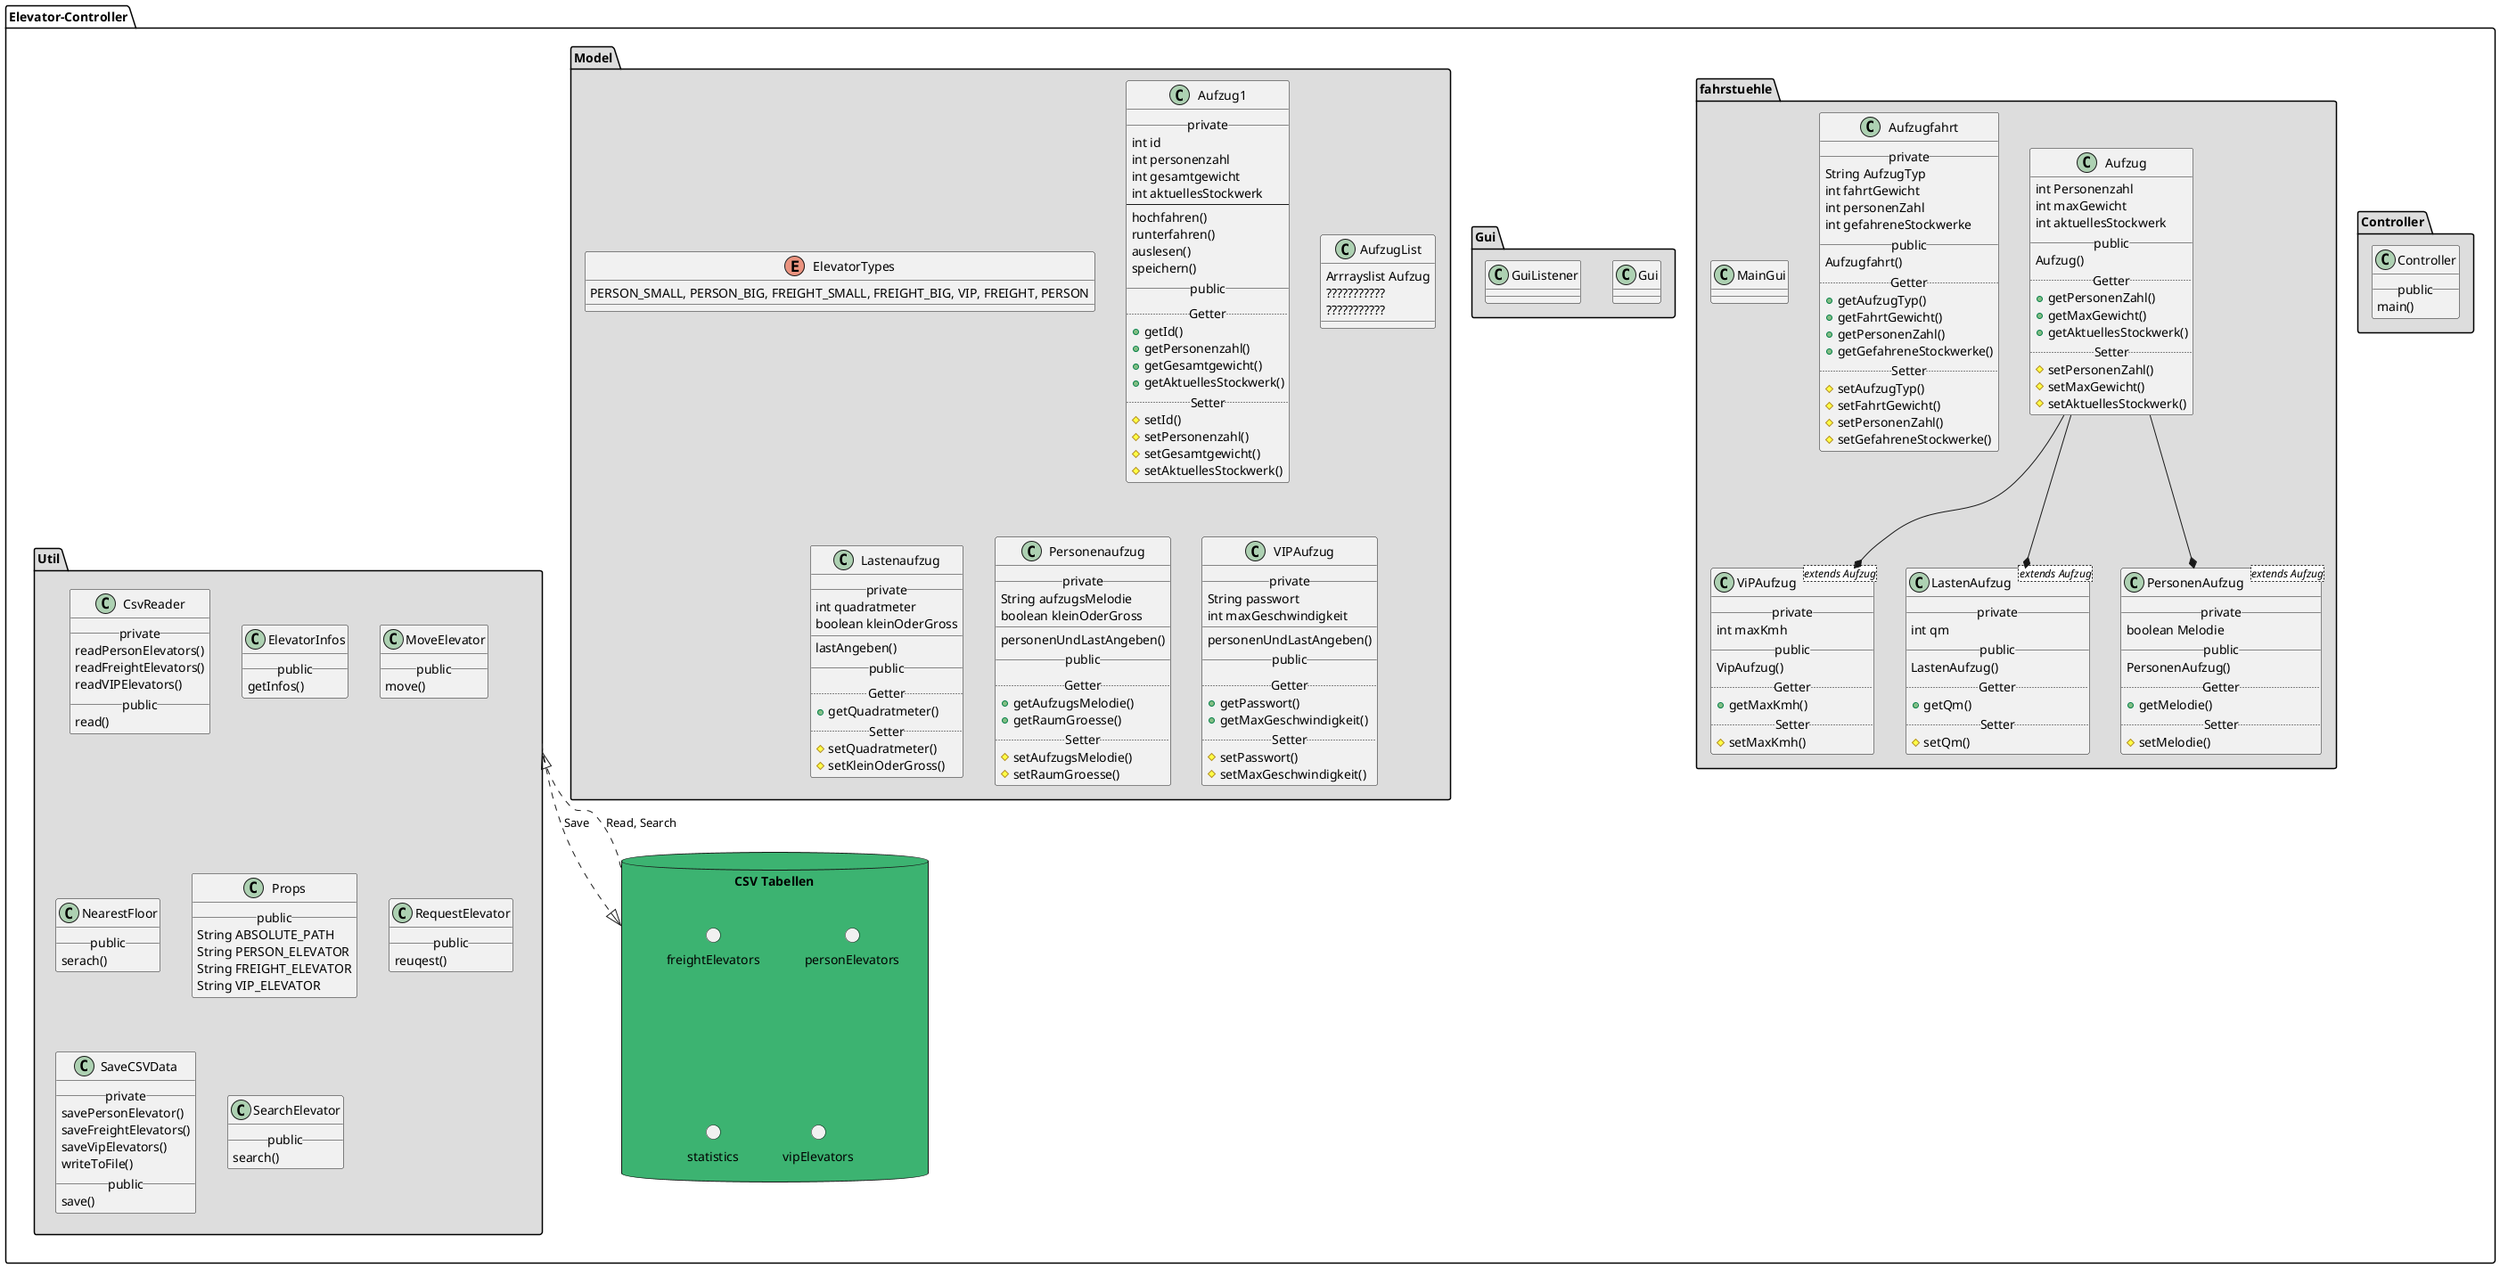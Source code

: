 Klassendiagramm unseres Projektes

@startuml
package "Elevator-Controller"  {
package "Controller" #DDDDDD{
class Controller {
__public__
main()
}
}
package "fahrstuehle"#DDDDDD{
class Aufzug {
int Personenzahl
int maxGewicht
int aktuellesStockwerk
__public__
Aufzug()
..Getter..
+getPersonenZahl()
+getMaxGewicht()
+getAktuellesStockwerk()
..Setter..
#setPersonenZahl()
#setMaxGewicht()
#setAktuellesStockwerk()
}

class Aufzugfahrt {
__private__
String AufzugTyp
int fahrtGewicht
int personenZahl
int gefahreneStockwerke
__public__
Aufzugfahrt()
..Getter..
+getAufzugTyp()
+getFahrtGewicht()
+getPersonenZahl()
+getGefahreneStockwerke()
..Setter..
#setAufzugTyp()
#setFahrtGewicht()
#setPersonenZahl()
#setGefahreneStockwerke()
}

class LastenAufzug<extends Aufzug>{
__private__
int qm
__public__
LastenAufzug()
..Getter..
+getQm()
..Setter..
#setQm()
}
class MainGui
class PersonenAufzug<extends Aufzug>{
__private__
boolean Melodie
__public__
PersonenAufzug()
..Getter..
+getMelodie()
..Setter..
#setMelodie()
}

class ViPAufzug<extends Aufzug>{
__private__
int maxKmh
__public__
VipAufzug()
..Getter..
+getMaxKmh()
..Setter..
#setMaxKmh()
}
}

package "Gui"#DDDDDD{
class Gui
class GuiListener
}

package "Model"#DDDDDD{
class Aufzug1 {
__private__
int id
int personenzahl
int gesamtgewicht
int aktuellesStockwerk
--
hochfahren()
runterfahren()
auslesen()
speichern()
__public__
..Getter..
+getId()
+getPersonenzahl()
+getGesamtgewicht()
+getAktuellesStockwerk()
..Setter..
#setId()
#setPersonenzahl()
#setGesamtgewicht()
#setAktuellesStockwerk()
}
class AufzugList {
Arrrayslist Aufzug
???????????
???????????
}
enum ElevatorTypes {
PERSON_SMALL, PERSON_BIG, FREIGHT_SMALL, FREIGHT_BIG, VIP, FREIGHT, PERSON

}
class Lastenaufzug {
__private__
int quadratmeter
boolean kleinOderGross
__
lastAngeben()
__public__
..Getter..
+getQuadratmeter()
..Setter..
#setQuadratmeter()
#setKleinOderGross()
}
class Personenaufzug {
__private__
String aufzugsMelodie
boolean kleinOderGross
__
personenUndLastAngeben()
__public__
..Getter..
+getAufzugsMelodie()
+getRaumGroesse()
..Setter..
#setAufzugsMelodie()
#setRaumGroesse()
}
class VIPAufzug {
__private__
String passwort
int maxGeschwindigkeit
__
personenUndLastAngeben()
__public__
..Getter..
+getPasswort()
+getMaxGeschwindigkeit()
..Setter..
#setPasswort()
#setMaxGeschwindigkeit()
}
}
package "Util"#DDDDDD{
class CsvReader {
__private__
readPersonElevators()
readFreightElevators()
readVIPElevators()
__public__
read()
}
class ElevatorInfos {
__public__
getInfos()
}
class MoveElevator {
__public__
move()
}
class NearestFloor {
__public__
serach()
}
class Props {
__public__
String ABSOLUTE_PATH
String PERSON_ELEVATOR
String FREIGHT_ELEVATOR
String VIP_ELEVATOR
}
class RequestElevator {
__public__
reuqest()
}
class SaveCSVData{
__private__
savePersonElevator()
saveFreightElevators()
saveVipElevators()
writeToFile()
__public__
save()
}

class SearchElevator {
__public__
search()
}
}

package "CSV Tabellen" <<Database>> #3CB371{
circle freightElevators
circle personElevators
circle statistics
circle vipElevators
}
}

"Util" ..|> "CSV Tabellen" : Save
"CSV Tabellen" ..|> "Util" : Read, Search

Aufzug --* LastenAufzug
Aufzug --* PersonenAufzug
Aufzug --* ViPAufzug


@enduml